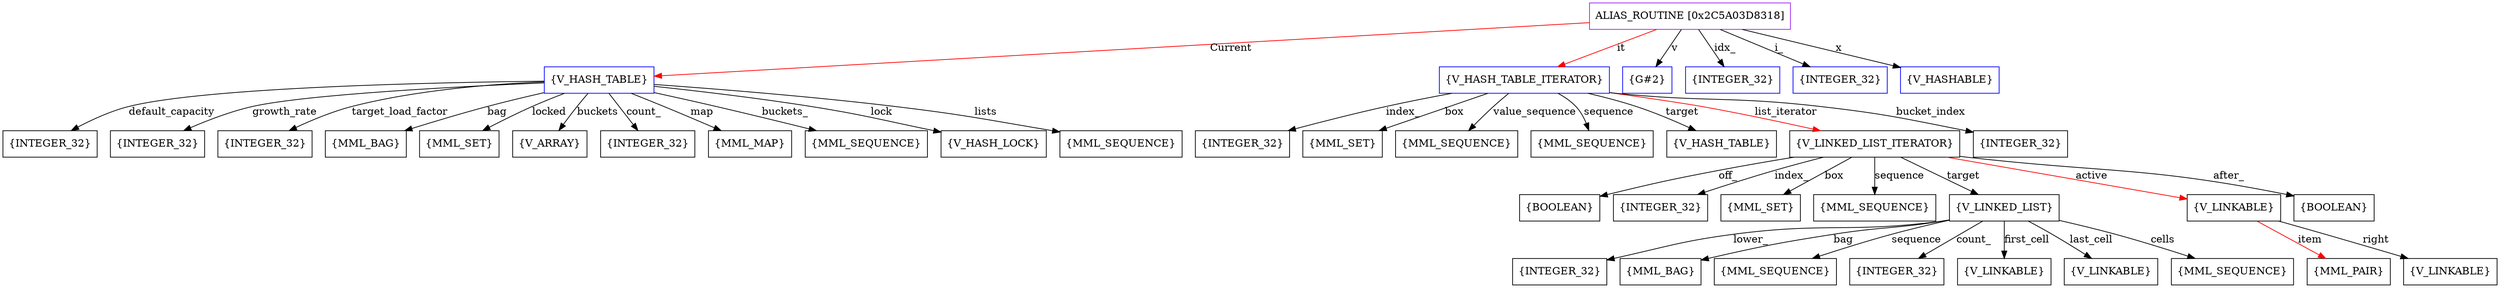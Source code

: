 digraph g {
	node [shape=box]
	b1[color=purple label=<ALIAS_ROUTINE [0x2C5A03D8318]>]
	b2[color=blue label=<{V_HASH_TABLE}>]
	b3[label=<{INTEGER_32}>]
	b4[label=<{INTEGER_32}>]
	b5[label=<{INTEGER_32}>]
	b6[label=<{MML_BAG}>]
	b7[label=<{MML_SET}>]
	b8[label=<{V_ARRAY}>]
	b9[label=<{INTEGER_32}>]
	b10[label=<{MML_MAP}>]
	b11[label=<{MML_SEQUENCE}>]
	b12[label=<{V_HASH_LOCK}>]
	b13[label=<{MML_SEQUENCE}>]
	b14[color=blue label=<{V_HASH_TABLE_ITERATOR}>]
	b15[label=<{INTEGER_32}>]
	b16[label=<{MML_SET}>]
	b17[label=<{MML_SEQUENCE}>]
	b18[label=<{MML_SEQUENCE}>]
	b19[label=<{V_HASH_TABLE}>]
	b20[label=<{V_LINKED_LIST_ITERATOR}>]
	b21[label=<{BOOLEAN}>]
	b22[label=<{INTEGER_32}>]
	b23[label=<{MML_SET}>]
	b24[label=<{MML_SEQUENCE}>]
	b25[label=<{V_LINKED_LIST}>]
	b26[label=<{INTEGER_32}>]
	b27[label=<{MML_BAG}>]
	b28[label=<{MML_SEQUENCE}>]
	b29[label=<{INTEGER_32}>]
	b30[label=<{V_LINKABLE}>]
	b31[label=<{V_LINKABLE}>]
	b32[label=<{MML_SEQUENCE}>]
	b33[label=<{V_LINKABLE}>]
	b34[label=<{MML_PAIR}>]
	b35[label=<{V_LINKABLE}>]
	b36[label=<{BOOLEAN}>]
	b37[label=<{INTEGER_32}>]
	b38[color=blue label=<{G#2}>]
	b39[color=blue label=<{INTEGER_32}>]
	b40[color=blue label=<{INTEGER_32}>]
	b41[color=blue label=<{V_HASHABLE}>]
	b1->b2[color=red label=<Current>]
	b2->b3[label=<default_capacity>]
	b2->b4[label=<growth_rate>]
	b2->b5[label=<target_load_factor>]
	b2->b6[label=<bag>]
	b2->b7[label=<locked>]
	b2->b8[label=<buckets>]
	b2->b9[label=<count_>]
	b2->b10[label=<map>]
	b2->b11[label=<buckets_>]
	b2->b12[label=<lock>]
	b2->b13[label=<lists>]
	b1->b14[color=red label=<it>]
	b14->b15[label=<index_>]
	b14->b16[label=<box>]
	b14->b17[label=<value_sequence>]
	b14->b18[label=<sequence>]
	b14->b19[label=<target>]
	b14->b20[color=red label=<list_iterator>]
	b20->b21[label=<off_>]
	b20->b22[label=<index_>]
	b20->b23[label=<box>]
	b20->b24[label=<sequence>]
	b20->b25[label=<target>]
	b25->b26[label=<lower_>]
	b25->b27[label=<bag>]
	b25->b28[label=<sequence>]
	b25->b29[label=<count_>]
	b25->b30[label=<first_cell>]
	b25->b31[label=<last_cell>]
	b25->b32[label=<cells>]
	b20->b33[color=red label=<active>]
	b33->b34[color=red label=<item>]
	b33->b35[label=<right>]
	b20->b36[label=<after_>]
	b14->b37[label=<bucket_index>]
	b1->b38[label=<v>]
	b1->b39[label=<idx_>]
	b1->b40[label=<i_>]
	b1->b41[label=<x>]
}
